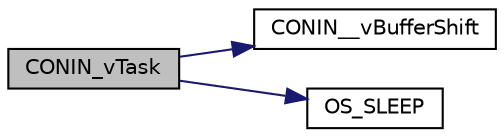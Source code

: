 digraph "CONIN_vTask"
{
  edge [fontname="Helvetica",fontsize="10",labelfontname="Helvetica",labelfontsize="10"];
  node [fontname="Helvetica",fontsize="10",shape=record];
  rankdir="LR";
  Node1 [label="CONIN_vTask",height=0.2,width=0.4,color="black", fillcolor="grey75", style="filled", fontcolor="black"];
  Node1 -> Node2 [color="midnightblue",fontsize="10",style="solid",fontname="Helvetica"];
  Node2 [label="CONIN__vBufferShift",height=0.2,width=0.4,color="black", fillcolor="white", style="filled",URL="$conin_8c.html#a76922910e256312552deed01937a9cb1"];
  Node1 -> Node3 [color="midnightblue",fontsize="10",style="solid",fontname="Helvetica"];
  Node3 [label="OS_SLEEP",height=0.2,width=0.4,color="black", fillcolor="white", style="filled",URL="$main___s_o_8c.html#a650dfb551ee93c4ea285725decf04dff"];
}
